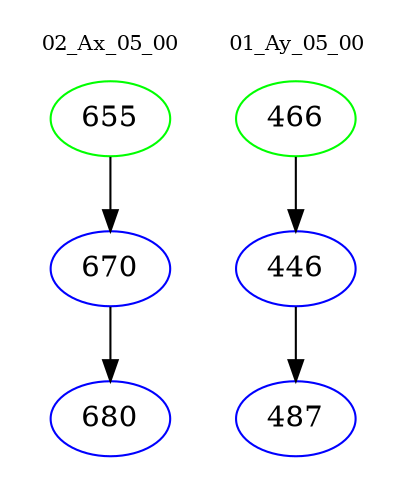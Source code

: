 digraph{
subgraph cluster_0 {
color = white
label = "02_Ax_05_00";
fontsize=10;
T0_655 [label="655", color="green"]
T0_655 -> T0_670 [color="black"]
T0_670 [label="670", color="blue"]
T0_670 -> T0_680 [color="black"]
T0_680 [label="680", color="blue"]
}
subgraph cluster_1 {
color = white
label = "01_Ay_05_00";
fontsize=10;
T1_466 [label="466", color="green"]
T1_466 -> T1_446 [color="black"]
T1_446 [label="446", color="blue"]
T1_446 -> T1_487 [color="black"]
T1_487 [label="487", color="blue"]
}
}
